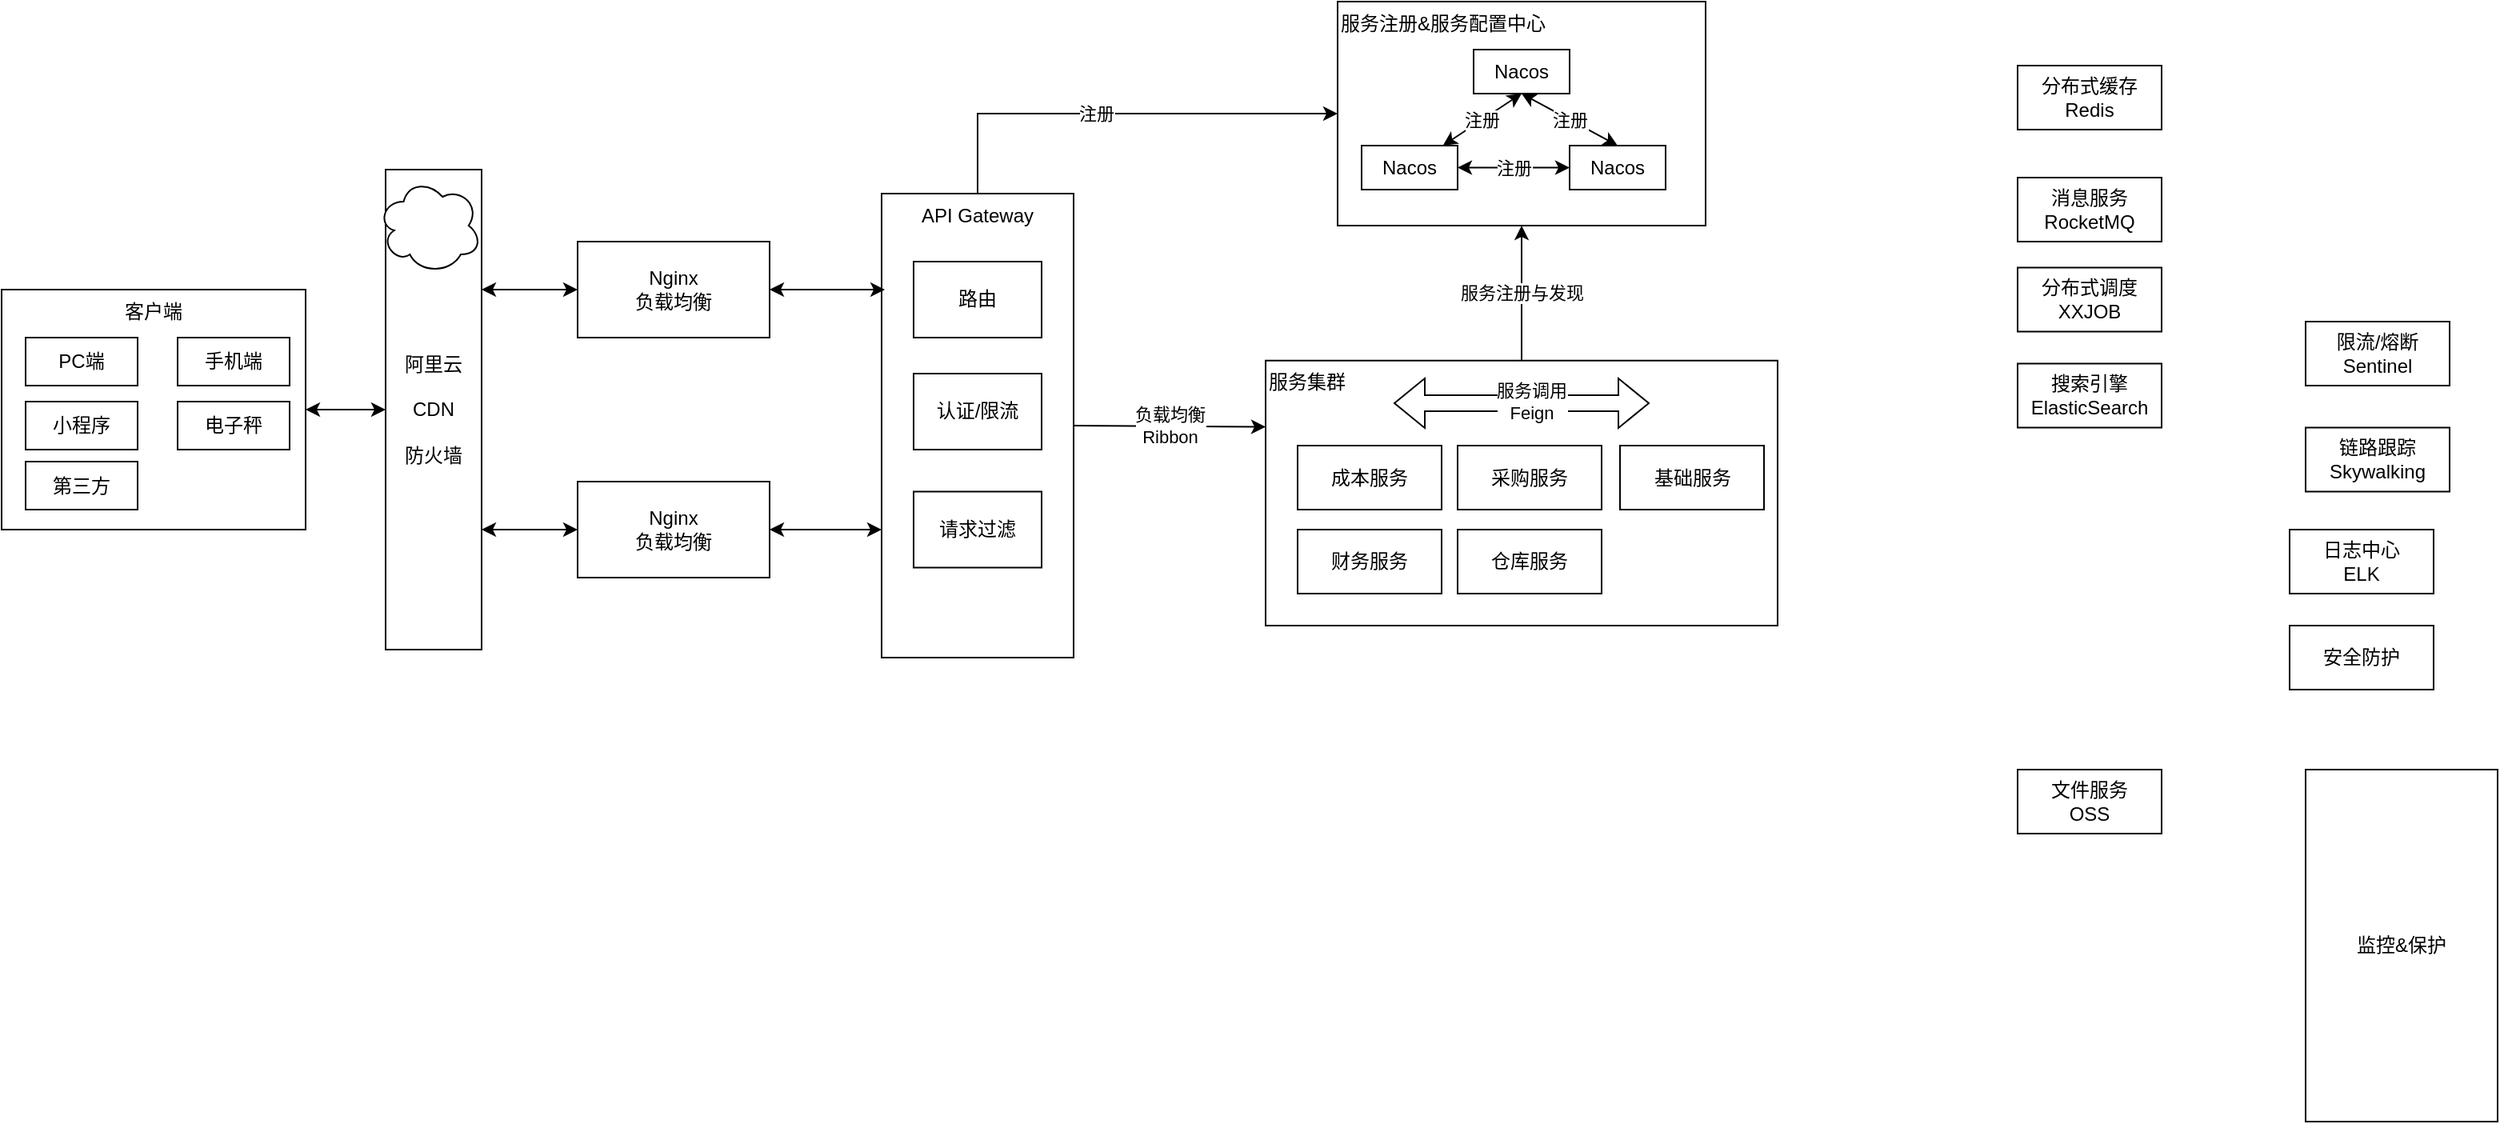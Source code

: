 <mxfile version="18.2.0" type="github">
  <diagram id="vszCD1J5VTGv5mpLLiHU" name="Page-1">
    <mxGraphModel dx="920" dy="1673" grid="1" gridSize="10" guides="1" tooltips="1" connect="1" arrows="1" fold="1" page="1" pageScale="1" pageWidth="827" pageHeight="1169" math="0" shadow="0">
      <root>
        <mxCell id="0" />
        <mxCell id="1" parent="0" />
        <mxCell id="VbcEAXWBeEiYhWNy1sMn-55" value="&lt;div style=&quot;&quot;&gt;&lt;span style=&quot;background-color: initial;&quot;&gt;服务集群&lt;/span&gt;&lt;/div&gt;" style="rounded=0;whiteSpace=wrap;html=1;align=left;verticalAlign=top;" parent="1" vertex="1">
          <mxGeometry x="800" y="154.37" width="320" height="165.63" as="geometry" />
        </mxCell>
        <mxCell id="VbcEAXWBeEiYhWNy1sMn-40" value="服务注册&amp;amp;服务配置中心" style="rounded=0;whiteSpace=wrap;html=1;verticalAlign=top;align=left;" parent="1" vertex="1">
          <mxGeometry x="845" y="-70" width="230" height="140" as="geometry" />
        </mxCell>
        <mxCell id="VbcEAXWBeEiYhWNy1sMn-56" value="注册" style="edgeStyle=orthogonalEdgeStyle;rounded=0;orthogonalLoop=1;jettySize=auto;html=1;entryX=0;entryY=0.5;entryDx=0;entryDy=0;" parent="1" source="VbcEAXWBeEiYhWNy1sMn-20" target="VbcEAXWBeEiYhWNy1sMn-40" edge="1">
          <mxGeometry x="-0.101" relative="1" as="geometry">
            <Array as="points">
              <mxPoint x="620" />
            </Array>
            <mxPoint as="offset" />
          </mxGeometry>
        </mxCell>
        <mxCell id="VbcEAXWBeEiYhWNy1sMn-20" value="API Gateway" style="rounded=0;whiteSpace=wrap;html=1;verticalAlign=top;" parent="1" vertex="1">
          <mxGeometry x="560" y="50" width="120" height="290" as="geometry" />
        </mxCell>
        <mxCell id="owut5gFH1ZOMrYDUWBN5-8" value="客户端" style="rounded=0;whiteSpace=wrap;html=1;verticalAlign=top;" parent="1" vertex="1">
          <mxGeometry x="10" y="110" width="190" height="150" as="geometry" />
        </mxCell>
        <mxCell id="owut5gFH1ZOMrYDUWBN5-1" value="手机端" style="rounded=0;whiteSpace=wrap;html=1;" parent="1" vertex="1">
          <mxGeometry x="120" y="140" width="70" height="30" as="geometry" />
        </mxCell>
        <mxCell id="owut5gFH1ZOMrYDUWBN5-3" value="PC端" style="rounded=0;whiteSpace=wrap;html=1;" parent="1" vertex="1">
          <mxGeometry x="25" y="140" width="70" height="30" as="geometry" />
        </mxCell>
        <mxCell id="owut5gFH1ZOMrYDUWBN5-5" value="电子秤" style="rounded=0;whiteSpace=wrap;html=1;" parent="1" vertex="1">
          <mxGeometry x="120" y="180" width="70" height="30" as="geometry" />
        </mxCell>
        <mxCell id="owut5gFH1ZOMrYDUWBN5-7" value="第三方" style="rounded=0;whiteSpace=wrap;html=1;" parent="1" vertex="1">
          <mxGeometry x="25" y="217.5" width="70" height="30" as="geometry" />
        </mxCell>
        <mxCell id="VbcEAXWBeEiYhWNy1sMn-3" value="路由" style="rounded=0;whiteSpace=wrap;html=1;" parent="1" vertex="1">
          <mxGeometry x="580" y="92.5" width="80" height="47.5" as="geometry" />
        </mxCell>
        <mxCell id="VbcEAXWBeEiYhWNy1sMn-6" value="小程序" style="rounded=0;whiteSpace=wrap;html=1;" parent="1" vertex="1">
          <mxGeometry x="25" y="180" width="70" height="30" as="geometry" />
        </mxCell>
        <mxCell id="VbcEAXWBeEiYhWNy1sMn-8" value="阿里云&lt;br&gt;&lt;br&gt;CDN&lt;br&gt;&lt;br&gt;防火墙" style="rounded=0;whiteSpace=wrap;html=1;" parent="1" vertex="1">
          <mxGeometry x="250" y="35" width="60" height="300" as="geometry" />
        </mxCell>
        <mxCell id="VbcEAXWBeEiYhWNy1sMn-10" value="Nginx&lt;br&gt;负载均衡" style="rounded=0;whiteSpace=wrap;html=1;" parent="1" vertex="1">
          <mxGeometry x="370" y="80" width="120" height="60" as="geometry" />
        </mxCell>
        <mxCell id="VbcEAXWBeEiYhWNy1sMn-11" value="Nginx&lt;br&gt;负载均衡" style="rounded=0;whiteSpace=wrap;html=1;" parent="1" vertex="1">
          <mxGeometry x="370" y="230" width="120" height="60" as="geometry" />
        </mxCell>
        <mxCell id="VbcEAXWBeEiYhWNy1sMn-12" value="" style="endArrow=classic;startArrow=classic;html=1;rounded=0;entryX=0;entryY=0.5;entryDx=0;entryDy=0;exitX=1;exitY=0.25;exitDx=0;exitDy=0;" parent="1" source="VbcEAXWBeEiYhWNy1sMn-8" target="VbcEAXWBeEiYhWNy1sMn-10" edge="1">
          <mxGeometry width="50" height="50" relative="1" as="geometry">
            <mxPoint x="310" y="150" as="sourcePoint" />
            <mxPoint x="360" y="100" as="targetPoint" />
          </mxGeometry>
        </mxCell>
        <mxCell id="VbcEAXWBeEiYhWNy1sMn-14" value="" style="endArrow=classic;startArrow=classic;html=1;rounded=0;exitX=1;exitY=0.5;exitDx=0;exitDy=0;entryX=0;entryY=0.5;entryDx=0;entryDy=0;" parent="1" source="owut5gFH1ZOMrYDUWBN5-8" target="VbcEAXWBeEiYhWNy1sMn-8" edge="1">
          <mxGeometry width="50" height="50" relative="1" as="geometry">
            <mxPoint x="200" y="210" as="sourcePoint" />
            <mxPoint x="250" y="160" as="targetPoint" />
          </mxGeometry>
        </mxCell>
        <mxCell id="VbcEAXWBeEiYhWNy1sMn-15" value="" style="endArrow=classic;startArrow=classic;html=1;rounded=0;entryX=0;entryY=0.5;entryDx=0;entryDy=0;exitX=1;exitY=0.75;exitDx=0;exitDy=0;" parent="1" source="VbcEAXWBeEiYhWNy1sMn-8" target="VbcEAXWBeEiYhWNy1sMn-11" edge="1">
          <mxGeometry width="50" height="50" relative="1" as="geometry">
            <mxPoint x="310" y="300" as="sourcePoint" />
            <mxPoint x="360" y="250" as="targetPoint" />
          </mxGeometry>
        </mxCell>
        <mxCell id="VbcEAXWBeEiYhWNy1sMn-17" value="" style="ellipse;shape=cloud;whiteSpace=wrap;html=1;" parent="1" vertex="1">
          <mxGeometry x="245" y="40" width="65" height="60" as="geometry" />
        </mxCell>
        <mxCell id="VbcEAXWBeEiYhWNy1sMn-21" value="认证/限流" style="rounded=0;whiteSpace=wrap;html=1;" parent="1" vertex="1">
          <mxGeometry x="580" y="162.5" width="80" height="47.5" as="geometry" />
        </mxCell>
        <mxCell id="VbcEAXWBeEiYhWNy1sMn-22" value="" style="endArrow=classic;startArrow=classic;html=1;rounded=0;exitX=1;exitY=0.5;exitDx=0;exitDy=0;entryX=0.017;entryY=0.207;entryDx=0;entryDy=0;entryPerimeter=0;" parent="1" source="VbcEAXWBeEiYhWNy1sMn-10" target="VbcEAXWBeEiYhWNy1sMn-20" edge="1">
          <mxGeometry width="50" height="50" relative="1" as="geometry">
            <mxPoint x="490" y="160" as="sourcePoint" />
            <mxPoint x="540" y="110" as="targetPoint" />
          </mxGeometry>
        </mxCell>
        <mxCell id="VbcEAXWBeEiYhWNy1sMn-23" value="" style="endArrow=classic;startArrow=classic;html=1;rounded=0;exitX=1;exitY=0.5;exitDx=0;exitDy=0;" parent="1" source="VbcEAXWBeEiYhWNy1sMn-11" edge="1">
          <mxGeometry width="50" height="50" relative="1" as="geometry">
            <mxPoint x="490" y="310" as="sourcePoint" />
            <mxPoint x="560" y="260" as="targetPoint" />
          </mxGeometry>
        </mxCell>
        <mxCell id="VbcEAXWBeEiYhWNy1sMn-25" value="Nacos" style="rounded=0;whiteSpace=wrap;html=1;" parent="1" vertex="1">
          <mxGeometry x="930" y="-40" width="60" height="27.5" as="geometry" />
        </mxCell>
        <mxCell id="VbcEAXWBeEiYhWNy1sMn-26" value="Nacos" style="rounded=0;whiteSpace=wrap;html=1;" parent="1" vertex="1">
          <mxGeometry x="860" y="20" width="60" height="27.5" as="geometry" />
        </mxCell>
        <mxCell id="VbcEAXWBeEiYhWNy1sMn-27" value="Nacos" style="rounded=0;whiteSpace=wrap;html=1;" parent="1" vertex="1">
          <mxGeometry x="990" y="20" width="60" height="27.5" as="geometry" />
        </mxCell>
        <mxCell id="VbcEAXWBeEiYhWNy1sMn-28" value="注册" style="endArrow=classic;startArrow=classic;html=1;rounded=0;entryX=0.5;entryY=1;entryDx=0;entryDy=0;" parent="1" source="VbcEAXWBeEiYhWNy1sMn-26" target="VbcEAXWBeEiYhWNy1sMn-25" edge="1">
          <mxGeometry width="50" height="50" relative="1" as="geometry">
            <mxPoint x="950" y="40" as="sourcePoint" />
            <mxPoint x="1000" y="-10" as="targetPoint" />
          </mxGeometry>
        </mxCell>
        <mxCell id="VbcEAXWBeEiYhWNy1sMn-32" value="注册" style="endArrow=classic;startArrow=classic;html=1;rounded=0;entryX=0.5;entryY=1;entryDx=0;entryDy=0;exitX=0.5;exitY=0;exitDx=0;exitDy=0;" parent="1" source="VbcEAXWBeEiYhWNy1sMn-27" target="VbcEAXWBeEiYhWNy1sMn-25" edge="1">
          <mxGeometry width="50" height="50" relative="1" as="geometry">
            <mxPoint x="980" y="40" as="sourcePoint" />
            <mxPoint x="1030" y="-10" as="targetPoint" />
          </mxGeometry>
        </mxCell>
        <mxCell id="VbcEAXWBeEiYhWNy1sMn-33" value="注册" style="endArrow=classic;startArrow=classic;html=1;rounded=0;exitX=1;exitY=0.5;exitDx=0;exitDy=0;entryX=0;entryY=0.5;entryDx=0;entryDy=0;" parent="1" source="VbcEAXWBeEiYhWNy1sMn-26" target="VbcEAXWBeEiYhWNy1sMn-27" edge="1">
          <mxGeometry width="50" height="50" relative="1" as="geometry">
            <mxPoint x="950" y="90" as="sourcePoint" />
            <mxPoint x="980" y="44" as="targetPoint" />
          </mxGeometry>
        </mxCell>
        <mxCell id="VbcEAXWBeEiYhWNy1sMn-42" value="成本服务" style="rounded=0;whiteSpace=wrap;html=1;" parent="1" vertex="1">
          <mxGeometry x="820" y="207.5" width="90" height="40" as="geometry" />
        </mxCell>
        <mxCell id="VbcEAXWBeEiYhWNy1sMn-43" value="采购服务" style="rounded=0;whiteSpace=wrap;html=1;" parent="1" vertex="1">
          <mxGeometry x="920" y="207.5" width="90" height="40" as="geometry" />
        </mxCell>
        <mxCell id="VbcEAXWBeEiYhWNy1sMn-44" value="仓库服务" style="rounded=0;whiteSpace=wrap;html=1;" parent="1" vertex="1">
          <mxGeometry x="920" y="260" width="90" height="40" as="geometry" />
        </mxCell>
        <mxCell id="VbcEAXWBeEiYhWNy1sMn-45" value="财务服务" style="rounded=0;whiteSpace=wrap;html=1;" parent="1" vertex="1">
          <mxGeometry x="820" y="260" width="90" height="40" as="geometry" />
        </mxCell>
        <mxCell id="VbcEAXWBeEiYhWNy1sMn-46" value="基础服务" style="rounded=0;whiteSpace=wrap;html=1;" parent="1" vertex="1">
          <mxGeometry x="1021.5" y="207.5" width="90" height="40" as="geometry" />
        </mxCell>
        <mxCell id="VbcEAXWBeEiYhWNy1sMn-57" value="服务注册与发现" style="endArrow=classic;html=1;rounded=0;entryX=0.5;entryY=1;entryDx=0;entryDy=0;exitX=0.5;exitY=0;exitDx=0;exitDy=0;" parent="1" source="VbcEAXWBeEiYhWNy1sMn-55" target="VbcEAXWBeEiYhWNy1sMn-40" edge="1">
          <mxGeometry width="50" height="50" relative="1" as="geometry">
            <mxPoint x="1010" y="170" as="sourcePoint" />
            <mxPoint x="1040" y="130" as="targetPoint" />
          </mxGeometry>
        </mxCell>
        <mxCell id="vgddumj_CpOu_7igaWPx-1" value="请求过滤" style="rounded=0;whiteSpace=wrap;html=1;" vertex="1" parent="1">
          <mxGeometry x="580" y="236.25" width="80" height="47.5" as="geometry" />
        </mxCell>
        <mxCell id="vgddumj_CpOu_7igaWPx-3" value="消息服务&lt;br&gt;RocketMQ" style="rounded=0;whiteSpace=wrap;html=1;" vertex="1" parent="1">
          <mxGeometry x="1270" y="40" width="90" height="40" as="geometry" />
        </mxCell>
        <mxCell id="vgddumj_CpOu_7igaWPx-4" value="分布式调度&lt;br&gt;XXJOB" style="rounded=0;whiteSpace=wrap;html=1;" vertex="1" parent="1">
          <mxGeometry x="1270" y="96.25" width="90" height="40" as="geometry" />
        </mxCell>
        <mxCell id="vgddumj_CpOu_7igaWPx-5" value="搜索引擎&lt;br&gt;ElasticSearch" style="rounded=0;whiteSpace=wrap;html=1;" vertex="1" parent="1">
          <mxGeometry x="1270" y="156.25" width="90" height="40" as="geometry" />
        </mxCell>
        <mxCell id="vgddumj_CpOu_7igaWPx-6" value="限流/熔断Sentinel" style="rounded=0;whiteSpace=wrap;html=1;" vertex="1" parent="1">
          <mxGeometry x="1450" y="130" width="90" height="40" as="geometry" />
        </mxCell>
        <mxCell id="vgddumj_CpOu_7igaWPx-7" value="日志中心&lt;br&gt;ELK" style="rounded=0;whiteSpace=wrap;html=1;" vertex="1" parent="1">
          <mxGeometry x="1440" y="260" width="90" height="40" as="geometry" />
        </mxCell>
        <mxCell id="vgddumj_CpOu_7igaWPx-8" value="文件服务&lt;br&gt;OSS" style="rounded=0;whiteSpace=wrap;html=1;" vertex="1" parent="1">
          <mxGeometry x="1270" y="410" width="90" height="40" as="geometry" />
        </mxCell>
        <mxCell id="vgddumj_CpOu_7igaWPx-9" value="安全防护" style="rounded=0;whiteSpace=wrap;html=1;" vertex="1" parent="1">
          <mxGeometry x="1440" y="320" width="90" height="40" as="geometry" />
        </mxCell>
        <mxCell id="vgddumj_CpOu_7igaWPx-10" value="分布式缓存&lt;br&gt;Redis" style="rounded=0;whiteSpace=wrap;html=1;" vertex="1" parent="1">
          <mxGeometry x="1270" y="-30" width="90" height="40" as="geometry" />
        </mxCell>
        <mxCell id="vgddumj_CpOu_7igaWPx-11" value="负载均衡&lt;br&gt;Ribbon" style="endArrow=classic;html=1;rounded=0;exitX=1;exitY=0.5;exitDx=0;exitDy=0;entryX=0;entryY=0.25;entryDx=0;entryDy=0;" edge="1" parent="1" source="VbcEAXWBeEiYhWNy1sMn-20" target="VbcEAXWBeEiYhWNy1sMn-55">
          <mxGeometry width="50" height="50" relative="1" as="geometry">
            <mxPoint x="1000" y="230" as="sourcePoint" />
            <mxPoint x="1050" y="180" as="targetPoint" />
          </mxGeometry>
        </mxCell>
        <mxCell id="vgddumj_CpOu_7igaWPx-14" value="链路跟踪Skywalking" style="rounded=0;whiteSpace=wrap;html=1;" vertex="1" parent="1">
          <mxGeometry x="1450" y="196.25" width="90" height="40" as="geometry" />
        </mxCell>
        <mxCell id="vgddumj_CpOu_7igaWPx-16" value="" style="shape=flexArrow;endArrow=classic;startArrow=classic;html=1;rounded=0;" edge="1" parent="1">
          <mxGeometry width="100" height="100" relative="1" as="geometry">
            <mxPoint x="880" y="181" as="sourcePoint" />
            <mxPoint x="1040" y="181" as="targetPoint" />
          </mxGeometry>
        </mxCell>
        <mxCell id="vgddumj_CpOu_7igaWPx-17" value="服务调用&lt;br&gt;Feign" style="edgeLabel;html=1;align=center;verticalAlign=middle;resizable=0;points=[];" vertex="1" connectable="0" parent="vgddumj_CpOu_7igaWPx-16">
          <mxGeometry x="-0.142" y="1" relative="1" as="geometry">
            <mxPoint x="17" as="offset" />
          </mxGeometry>
        </mxCell>
        <mxCell id="vgddumj_CpOu_7igaWPx-20" value="监控&amp;amp;保护" style="rounded=0;whiteSpace=wrap;html=1;" vertex="1" parent="1">
          <mxGeometry x="1450" y="410" width="120" height="220" as="geometry" />
        </mxCell>
      </root>
    </mxGraphModel>
  </diagram>
</mxfile>

